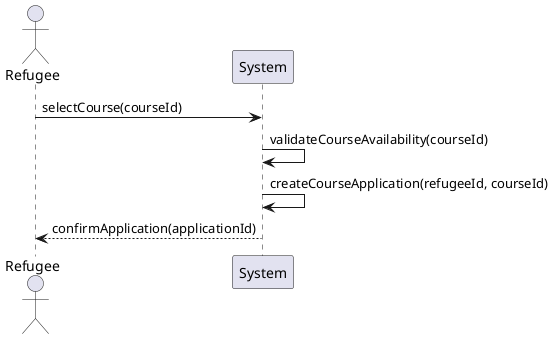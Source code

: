 @startuml
actor Refugee
participant "System" as S

Refugee -> S: selectCourse(courseId)
S -> S: validateCourseAvailability(courseId)
S -> S: createCourseApplication(refugeeId, courseId)
S --> Refugee: confirmApplication(applicationId)
@enduml